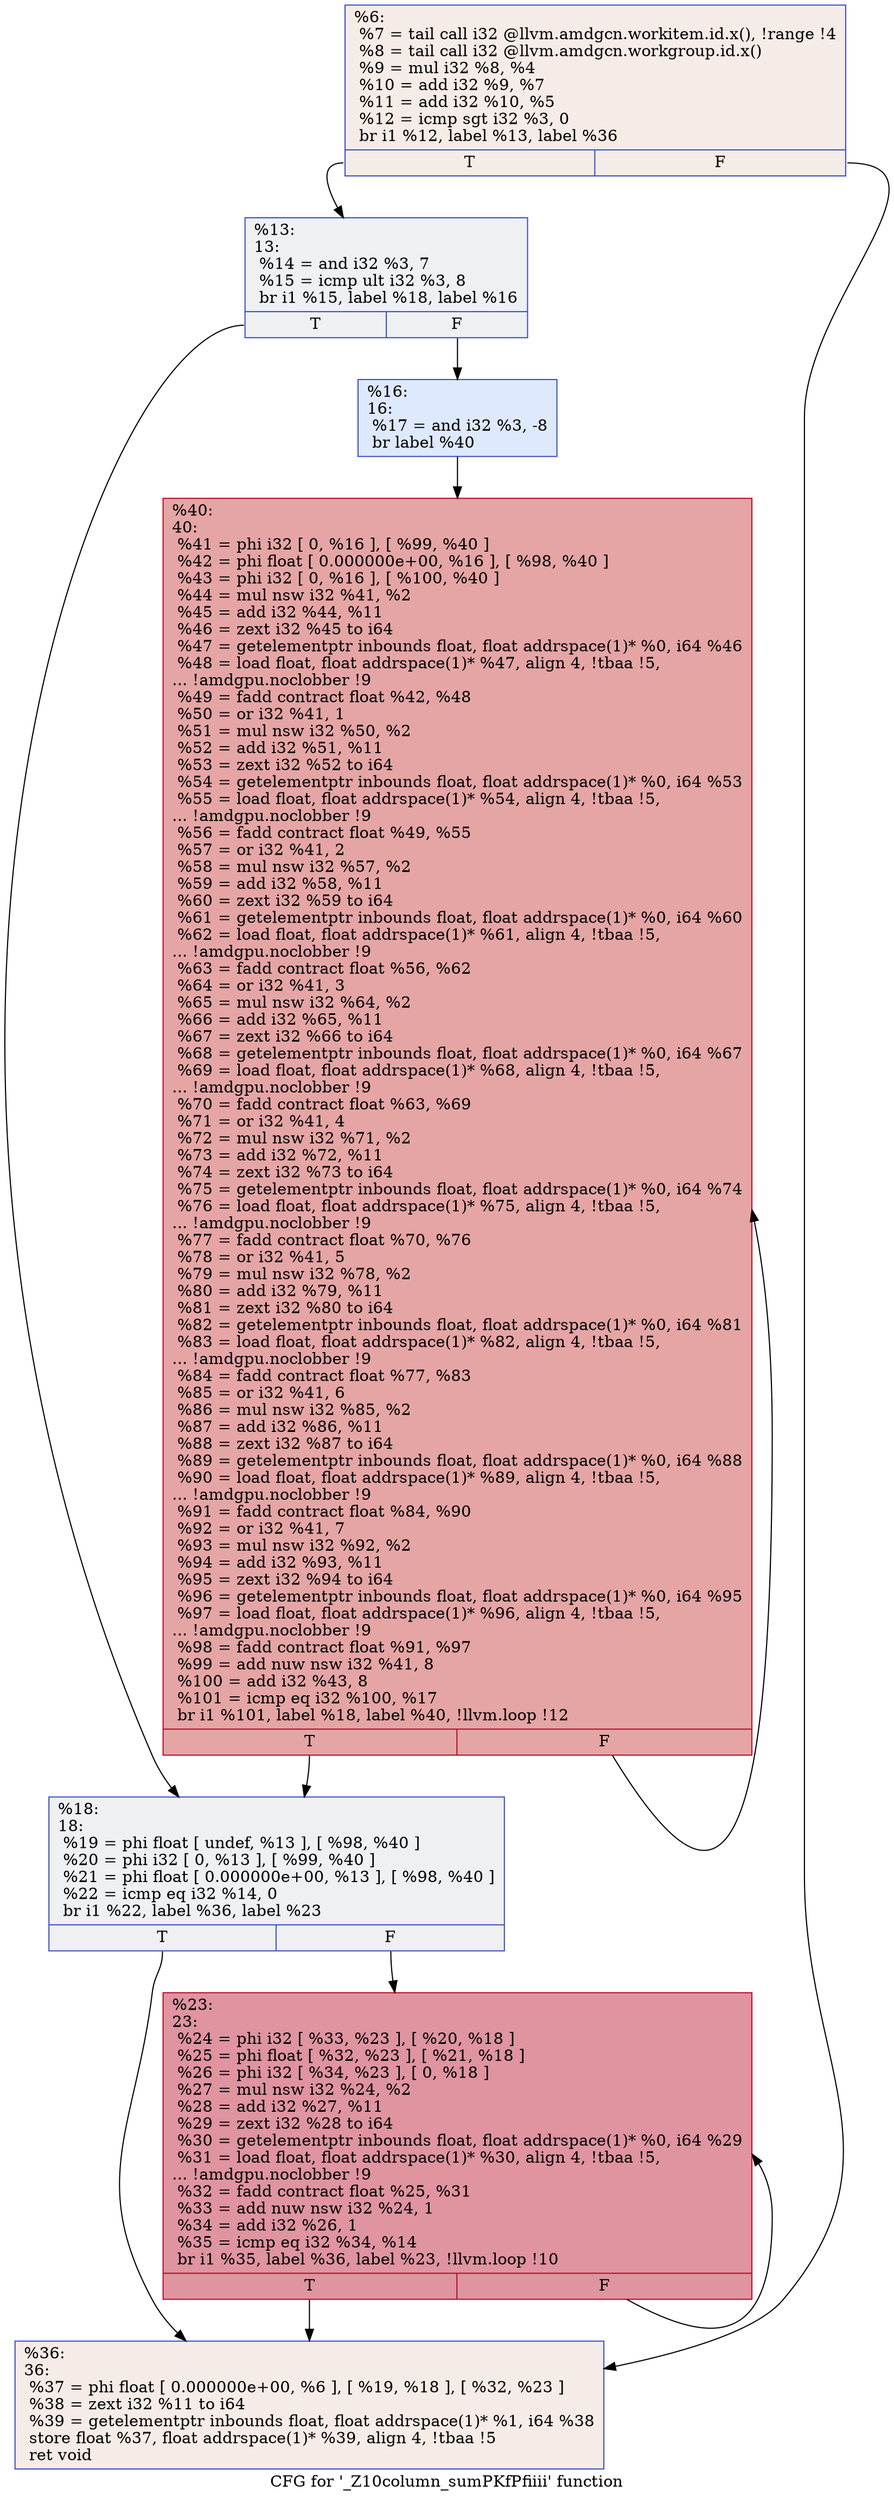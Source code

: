 digraph "CFG for '_Z10column_sumPKfPfiiii' function" {
	label="CFG for '_Z10column_sumPKfPfiiii' function";

	Node0x5fe6da0 [shape=record,color="#3d50c3ff", style=filled, fillcolor="#ead5c970",label="{%6:\l  %7 = tail call i32 @llvm.amdgcn.workitem.id.x(), !range !4\l  %8 = tail call i32 @llvm.amdgcn.workgroup.id.x()\l  %9 = mul i32 %8, %4\l  %10 = add i32 %9, %7\l  %11 = add i32 %10, %5\l  %12 = icmp sgt i32 %3, 0\l  br i1 %12, label %13, label %36\l|{<s0>T|<s1>F}}"];
	Node0x5fe6da0:s0 -> Node0x5fe5ff0;
	Node0x5fe6da0:s1 -> Node0x5fe8600;
	Node0x5fe5ff0 [shape=record,color="#3d50c3ff", style=filled, fillcolor="#d9dce170",label="{%13:\l13:                                               \l  %14 = and i32 %3, 7\l  %15 = icmp ult i32 %3, 8\l  br i1 %15, label %18, label %16\l|{<s0>T|<s1>F}}"];
	Node0x5fe5ff0:s0 -> Node0x5fe88c0;
	Node0x5fe5ff0:s1 -> Node0x5fe8910;
	Node0x5fe8910 [shape=record,color="#3d50c3ff", style=filled, fillcolor="#b5cdfa70",label="{%16:\l16:                                               \l  %17 = and i32 %3, -8\l  br label %40\l}"];
	Node0x5fe8910 -> Node0x5fe7d10;
	Node0x5fe88c0 [shape=record,color="#3d50c3ff", style=filled, fillcolor="#d9dce170",label="{%18:\l18:                                               \l  %19 = phi float [ undef, %13 ], [ %98, %40 ]\l  %20 = phi i32 [ 0, %13 ], [ %99, %40 ]\l  %21 = phi float [ 0.000000e+00, %13 ], [ %98, %40 ]\l  %22 = icmp eq i32 %14, 0\l  br i1 %22, label %36, label %23\l|{<s0>T|<s1>F}}"];
	Node0x5fe88c0:s0 -> Node0x5fe8600;
	Node0x5fe88c0:s1 -> Node0x5fe9e10;
	Node0x5fe9e10 [shape=record,color="#b70d28ff", style=filled, fillcolor="#b70d2870",label="{%23:\l23:                                               \l  %24 = phi i32 [ %33, %23 ], [ %20, %18 ]\l  %25 = phi float [ %32, %23 ], [ %21, %18 ]\l  %26 = phi i32 [ %34, %23 ], [ 0, %18 ]\l  %27 = mul nsw i32 %24, %2\l  %28 = add i32 %27, %11\l  %29 = zext i32 %28 to i64\l  %30 = getelementptr inbounds float, float addrspace(1)* %0, i64 %29\l  %31 = load float, float addrspace(1)* %30, align 4, !tbaa !5,\l... !amdgpu.noclobber !9\l  %32 = fadd contract float %25, %31\l  %33 = add nuw nsw i32 %24, 1\l  %34 = add i32 %26, 1\l  %35 = icmp eq i32 %34, %14\l  br i1 %35, label %36, label %23, !llvm.loop !10\l|{<s0>T|<s1>F}}"];
	Node0x5fe9e10:s0 -> Node0x5fe8600;
	Node0x5fe9e10:s1 -> Node0x5fe9e10;
	Node0x5fe8600 [shape=record,color="#3d50c3ff", style=filled, fillcolor="#ead5c970",label="{%36:\l36:                                               \l  %37 = phi float [ 0.000000e+00, %6 ], [ %19, %18 ], [ %32, %23 ]\l  %38 = zext i32 %11 to i64\l  %39 = getelementptr inbounds float, float addrspace(1)* %1, i64 %38\l  store float %37, float addrspace(1)* %39, align 4, !tbaa !5\l  ret void\l}"];
	Node0x5fe7d10 [shape=record,color="#b70d28ff", style=filled, fillcolor="#c5333470",label="{%40:\l40:                                               \l  %41 = phi i32 [ 0, %16 ], [ %99, %40 ]\l  %42 = phi float [ 0.000000e+00, %16 ], [ %98, %40 ]\l  %43 = phi i32 [ 0, %16 ], [ %100, %40 ]\l  %44 = mul nsw i32 %41, %2\l  %45 = add i32 %44, %11\l  %46 = zext i32 %45 to i64\l  %47 = getelementptr inbounds float, float addrspace(1)* %0, i64 %46\l  %48 = load float, float addrspace(1)* %47, align 4, !tbaa !5,\l... !amdgpu.noclobber !9\l  %49 = fadd contract float %42, %48\l  %50 = or i32 %41, 1\l  %51 = mul nsw i32 %50, %2\l  %52 = add i32 %51, %11\l  %53 = zext i32 %52 to i64\l  %54 = getelementptr inbounds float, float addrspace(1)* %0, i64 %53\l  %55 = load float, float addrspace(1)* %54, align 4, !tbaa !5,\l... !amdgpu.noclobber !9\l  %56 = fadd contract float %49, %55\l  %57 = or i32 %41, 2\l  %58 = mul nsw i32 %57, %2\l  %59 = add i32 %58, %11\l  %60 = zext i32 %59 to i64\l  %61 = getelementptr inbounds float, float addrspace(1)* %0, i64 %60\l  %62 = load float, float addrspace(1)* %61, align 4, !tbaa !5,\l... !amdgpu.noclobber !9\l  %63 = fadd contract float %56, %62\l  %64 = or i32 %41, 3\l  %65 = mul nsw i32 %64, %2\l  %66 = add i32 %65, %11\l  %67 = zext i32 %66 to i64\l  %68 = getelementptr inbounds float, float addrspace(1)* %0, i64 %67\l  %69 = load float, float addrspace(1)* %68, align 4, !tbaa !5,\l... !amdgpu.noclobber !9\l  %70 = fadd contract float %63, %69\l  %71 = or i32 %41, 4\l  %72 = mul nsw i32 %71, %2\l  %73 = add i32 %72, %11\l  %74 = zext i32 %73 to i64\l  %75 = getelementptr inbounds float, float addrspace(1)* %0, i64 %74\l  %76 = load float, float addrspace(1)* %75, align 4, !tbaa !5,\l... !amdgpu.noclobber !9\l  %77 = fadd contract float %70, %76\l  %78 = or i32 %41, 5\l  %79 = mul nsw i32 %78, %2\l  %80 = add i32 %79, %11\l  %81 = zext i32 %80 to i64\l  %82 = getelementptr inbounds float, float addrspace(1)* %0, i64 %81\l  %83 = load float, float addrspace(1)* %82, align 4, !tbaa !5,\l... !amdgpu.noclobber !9\l  %84 = fadd contract float %77, %83\l  %85 = or i32 %41, 6\l  %86 = mul nsw i32 %85, %2\l  %87 = add i32 %86, %11\l  %88 = zext i32 %87 to i64\l  %89 = getelementptr inbounds float, float addrspace(1)* %0, i64 %88\l  %90 = load float, float addrspace(1)* %89, align 4, !tbaa !5,\l... !amdgpu.noclobber !9\l  %91 = fadd contract float %84, %90\l  %92 = or i32 %41, 7\l  %93 = mul nsw i32 %92, %2\l  %94 = add i32 %93, %11\l  %95 = zext i32 %94 to i64\l  %96 = getelementptr inbounds float, float addrspace(1)* %0, i64 %95\l  %97 = load float, float addrspace(1)* %96, align 4, !tbaa !5,\l... !amdgpu.noclobber !9\l  %98 = fadd contract float %91, %97\l  %99 = add nuw nsw i32 %41, 8\l  %100 = add i32 %43, 8\l  %101 = icmp eq i32 %100, %17\l  br i1 %101, label %18, label %40, !llvm.loop !12\l|{<s0>T|<s1>F}}"];
	Node0x5fe7d10:s0 -> Node0x5fe88c0;
	Node0x5fe7d10:s1 -> Node0x5fe7d10;
}

